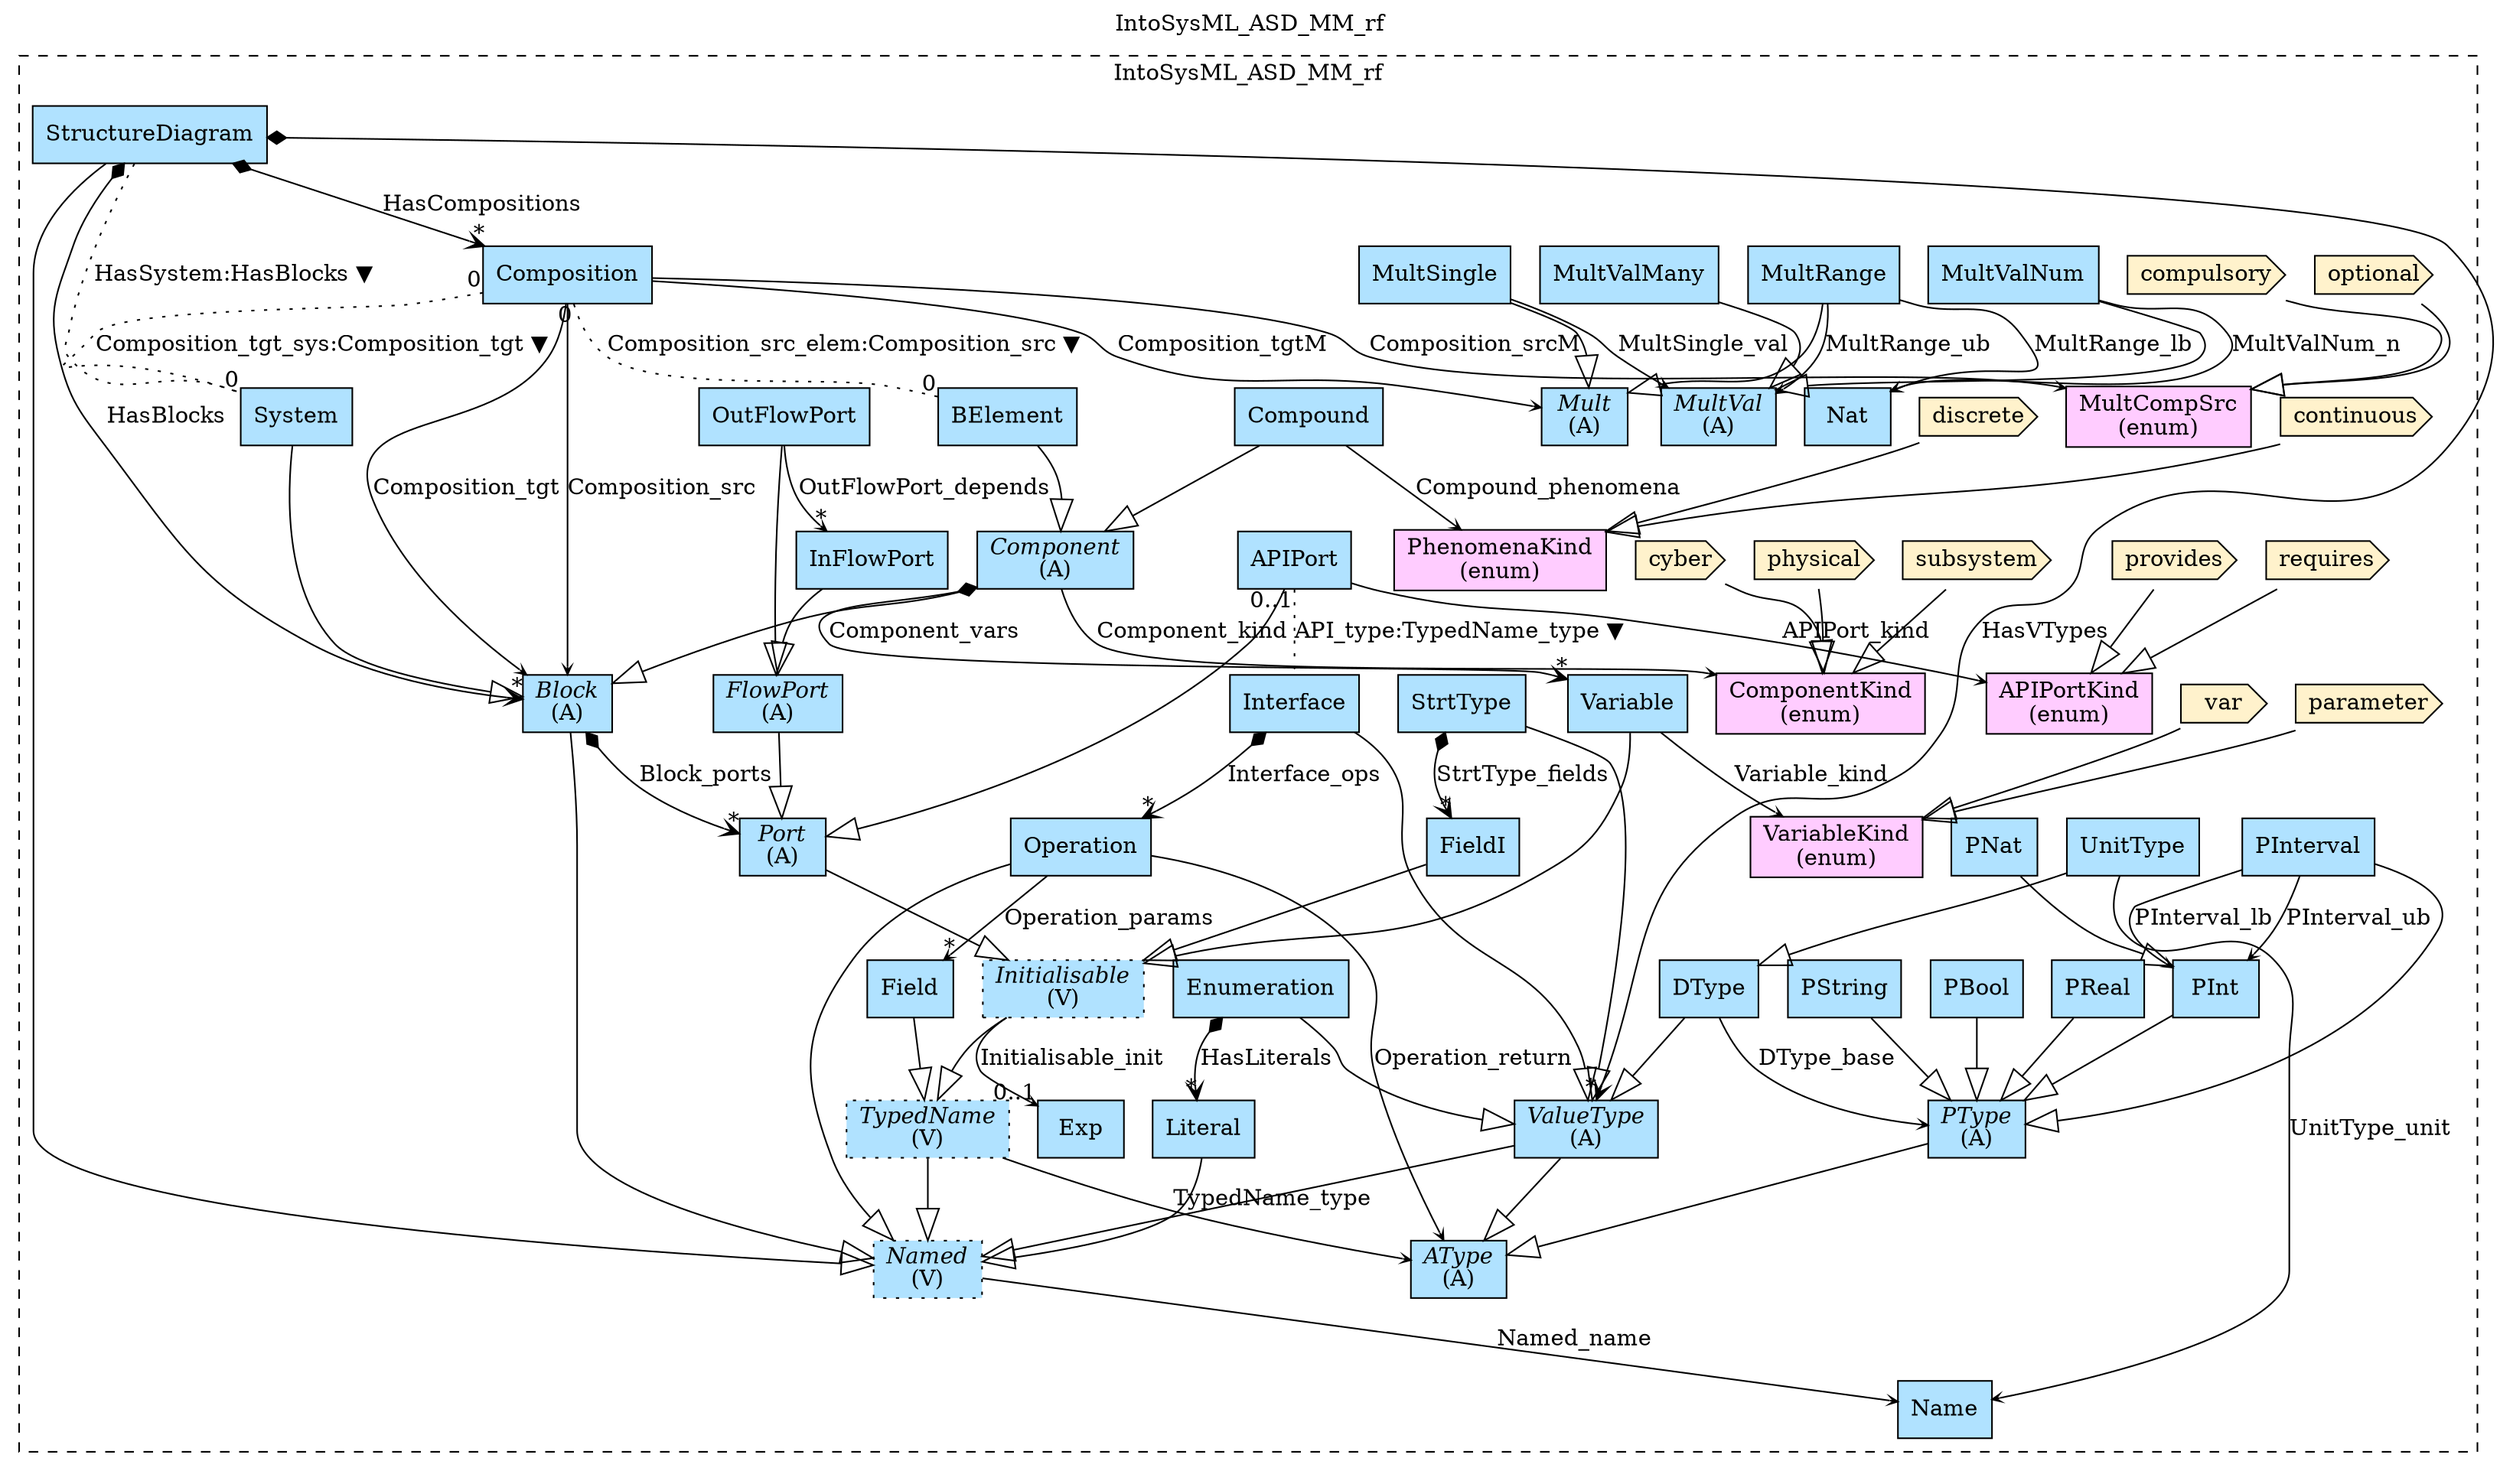 digraph {graph[label=IntoSysML_ASD_MM_rf,labelloc=tl,labelfontsize=12];
subgraph cluster_IntoSysML_ASD_MM_rf{style=dashed;label=IntoSysML_ASD_MM_rf;
"PNat"[shape=record,fillcolor=lightskyblue1,style = filled,label="PNat"];
"PReal"[shape=record,fillcolor=lightskyblue1,style = filled,label="PReal"];
"PBool"[shape=record,fillcolor=lightskyblue1,style = filled,label="PBool"];
"PString"[shape=record,fillcolor=lightskyblue1,style = filled,label="PString"];
"PInterval"[shape=record,fillcolor=lightskyblue1,style = filled,label="PInterval"];
"PInt"[shape=record,fillcolor=lightskyblue1,style = filled,label="PInt"];
"var"[shape=cds,fillcolor="#FFF2CC",style = filled,label="var"];
"parameter"[shape=cds,fillcolor="#FFF2CC",style = filled,label="parameter"];
"VariableKind"[shape=record,fillcolor="#FFCCFF",style = filled,label="VariableKind\l(enum)"];
"Exp"[shape=record,fillcolor=lightskyblue1,style = filled,label="Exp"];
"TypedName"[shape=record,fillcolor=lightskyblue1,style ="filled,dotted",label=<{<I>TypedName</I><br/>(V)}>];
"DType"[shape=record,fillcolor=lightskyblue1,style = filled,label="DType"];
"UnitType"[shape=record,fillcolor=lightskyblue1,style = filled,label="UnitType"];
"Enumeration"[shape=record,fillcolor=lightskyblue1,style = filled,label="Enumeration"];
"Literal"[shape=record,fillcolor=lightskyblue1,style = filled,label="Literal"];
"StrtType"[shape=record,fillcolor=lightskyblue1,style = filled,label="StrtType"];
"requires"[shape=cds,fillcolor="#FFF2CC",style = filled,label="requires"];
"provides"[shape=cds,fillcolor="#FFF2CC",style = filled,label="provides"];
"APIPortKind"[shape=record,fillcolor="#FFCCFF",style = filled,label="APIPortKind\l(enum)"];
"FlowPort"[shape=record,fillcolor=lightskyblue1,style = filled,label=<{<I>FlowPort</I><br/>(A)}>];
"OutFlowPort"[shape=record,fillcolor=lightskyblue1,style = filled,label="OutFlowPort"];
"InFlowPort"[shape=record,fillcolor=lightskyblue1,style = filled,label="InFlowPort"];
"Operation"[shape=record,fillcolor=lightskyblue1,style = filled,label="Operation"];
"cyber"[shape=cds,fillcolor="#FFF2CC",style = filled,label="cyber"];
"subsystem"[shape=cds,fillcolor="#FFF2CC",style = filled,label="subsystem"];
"physical"[shape=cds,fillcolor="#FFF2CC",style = filled,label="physical"];
"Component"[shape=record,fillcolor=lightskyblue1,style = filled,label=<{<I>Component</I><br/>(A)}>];
"ComponentKind"[shape=record,fillcolor="#FFCCFF",style = filled,label="ComponentKind\l(enum)"];
"discrete"[shape=cds,fillcolor="#FFF2CC",style = filled,label="discrete"];
"continuous"[shape=cds,fillcolor="#FFF2CC",style = filled,label="continuous"];
"Compound"[shape=record,fillcolor=lightskyblue1,style = filled,label="Compound"];
"PhenomenaKind"[shape=record,fillcolor="#FFCCFF",style = filled,label="PhenomenaKind\l(enum)"];
"optional"[shape=cds,fillcolor="#FFF2CC",style = filled,label="optional"];
"compulsory"[shape=cds,fillcolor="#FFF2CC",style = filled,label="compulsory"];
"MultCompSrc"[shape=record,fillcolor="#FFCCFF",style = filled,label="MultCompSrc\l(enum)"];
"Mult"[shape=record,fillcolor=lightskyblue1,style = filled,label=<{<I>Mult</I><br/>(A)}>];
"MultValMany"[shape=record,fillcolor=lightskyblue1,style = filled,label="MultValMany"];
"MultValNum"[shape=record,fillcolor=lightskyblue1,style = filled,label="MultValNum"];
"Nat"[shape=record,fillcolor=lightskyblue1,style = filled,label="Nat"];
"MultSingle"[shape=record,fillcolor=lightskyblue1,style = filled,label="MultSingle"];
"MultRange"[shape=record,fillcolor=lightskyblue1,style = filled,label="MultRange"];
"MultVal"[shape=record,fillcolor=lightskyblue1,style = filled,label=<{<I>MultVal</I><br/>(A)}>];
"FieldI"[shape=record,fillcolor=lightskyblue1,style = filled,label="FieldI"];
"PType"[shape=record,fillcolor=lightskyblue1,style = filled,label=<{<I>PType</I><br/>(A)}>];
"Name"[shape=record,fillcolor=lightskyblue1,style = filled,label="Name"];
"Initialisable"[shape=record,fillcolor=lightskyblue1,style ="filled,dotted",label=<{<I>Initialisable</I><br/>(V)}>];
"ValueType"[shape=record,fillcolor=lightskyblue1,style = filled,label=<{<I>ValueType</I><br/>(A)}>];
"AType"[shape=record,fillcolor=lightskyblue1,style = filled,label=<{<I>AType</I><br/>(A)}>];
"Named"[shape=record,fillcolor=lightskyblue1,style ="filled,dotted",label=<{<I>Named</I><br/>(V)}>];
"Field"[shape=record,fillcolor=lightskyblue1,style = filled,label="Field"];
"Port"[shape=record,fillcolor=lightskyblue1,style = filled,label=<{<I>Port</I><br/>(A)}>];
"Variable"[shape=record,fillcolor=lightskyblue1,style = filled,label="Variable"];
"Block"[shape=record,fillcolor=lightskyblue1,style = filled,label=<{<I>Block</I><br/>(A)}>];
"StructureDiagram"[shape=record,fillcolor=lightskyblue1,style = filled,label="StructureDiagram"];
"System"[shape=record,fillcolor=lightskyblue1,style = filled,label="System"];
"Composition"[shape=record,fillcolor=lightskyblue1,style = filled,label="Composition"];
"BElement"[shape=record,fillcolor=lightskyblue1,style = filled,label="BElement"];
"APIPort"[shape=record,fillcolor=lightskyblue1,style = filled,label="APIPort"];
"Interface"[shape=record,fillcolor=lightskyblue1,style = filled,label="Interface"];

"Named"->"Name"[label="Named_name",arrowhead=vee,headlabel="",arrowsize=.5];
"PNat"->"PInt"[arrowhead=onormal,arrowsize=2.0];
"PInt"->"PType"[arrowhead=onormal,arrowsize=2.0];
"PInterval"->"PType"[arrowhead=onormal,arrowsize=2.0];
"PReal"->"PType"[arrowhead=onormal,arrowsize=2.0];
"PBool"->"PType"[arrowhead=onormal,arrowsize=2.0];
"PString"->"PType"[arrowhead=onormal,arrowsize=2.0];
"PInterval"->"PInt"[label="PInterval_lb",arrowhead=vee,headlabel="",arrowsize=.5];
"PInterval"->"PInt"[label="PInterval_ub",arrowhead=vee,headlabel="",arrowsize=.5];
"PType"->"AType"[arrowhead=onormal,arrowsize=2.0];
"StructureDiagram"->"Block"[label="HasBlocks",arrowhead=vee,arrowtail=diamond,dir=both,headlabel="*"];
"StructureDiagram"->"ValueType"[label="HasVTypes",arrowhead=vee,arrowtail=diamond,dir=both,headlabel="*"];
"StructureDiagram"->"Composition"[label="HasCompositions",arrowhead=vee,arrowtail=diamond,dir=both,headlabel="*"];
"StructureDiagram"->"Named"[arrowhead=onormal,arrowsize=2.0];
"Block"->"Named"[arrowhead=onormal,arrowsize=2.0];
"ValueType"->"Named"[arrowhead=onormal,arrowsize=2.0];
"ValueType"->"AType"[arrowhead=onormal,arrowsize=2.0];
"var"->"VariableKind"[arrowhead=onormal,arrowsize=2.0];
"parameter"->"VariableKind"[arrowhead=onormal,arrowsize=2.0];
"Variable"->"VariableKind"[label="Variable_kind",arrowhead=vee,headlabel="",arrowsize=.5];
"TypedName"->"AType"[label="TypedName_type",arrowhead=vee,headlabel="",arrowsize=.5];
"Initialisable"->"Exp"[label="Initialisable_init",arrowhead=vee,headlabel="0..1",arrowsize=.5];
"TypedName"->"Named"[arrowhead=onormal,arrowsize=2.0];
"Field"->"TypedName"[arrowhead=onormal,arrowsize=2.0];
"Initialisable"->"TypedName"[arrowhead=onormal,arrowsize=2.0];
"FieldI"->"Initialisable"[arrowhead=onormal,arrowsize=2.0];
"Variable"->"Initialisable"[arrowhead=onormal,arrowsize=2.0];
"DType"->"PType"[label="DType_base",arrowhead=vee,headlabel="",arrowsize=.5];
"DType"->"ValueType"[arrowhead=onormal,arrowsize=2.0];
"UnitType"->"DType"[arrowhead=onormal,arrowsize=2.0];
"UnitType"->"Name"[label="UnitType_unit",arrowhead=vee,headlabel="",arrowsize=.5];
"Enumeration"->"Literal"[label="HasLiterals",arrowhead=vee,arrowtail=diamond,dir=both,headlabel="*"];
"Enumeration"->"ValueType"[arrowhead=onormal,arrowsize=2.0];
"StrtType"->"ValueType"[arrowhead=onormal,arrowsize=2.0];
"Literal"->"Named"[arrowhead=onormal,arrowsize=2.0];
"StrtType"->"FieldI"[label="StrtType_fields",arrowhead=vee,arrowtail=diamond,dir=both,headlabel="*"];
"requires"->"APIPortKind"[arrowhead=onormal,arrowsize=2.0];
"provides"->"APIPortKind"[arrowhead=onormal,arrowsize=2.0];
"APIPort"->"APIPortKind"[label="APIPort_kind",arrowhead=vee,headlabel="",arrowsize=.5];
"Port"->"Initialisable"[arrowhead=onormal,arrowsize=2.0];
"FlowPort"->"Port"[arrowhead=onormal,arrowsize=2.0];
"APIPort"->"Port"[arrowhead=onormal,arrowsize=2.0];
"InFlowPort"->"FlowPort"[arrowhead=onormal,arrowsize=2.0];
"OutFlowPort"->"FlowPort"[arrowhead=onormal,arrowsize=2.0];
"OutFlowPort"->"InFlowPort"[label="OutFlowPort_depends",arrowhead=vee,headlabel="*",arrowsize=.5];
"Interface"->"ValueType"[arrowhead=onormal,arrowsize=2.0];
"Operation"->"Named"[arrowhead=onormal,arrowsize=2.0];
"Interface"->"Operation"[label="Interface_ops",arrowhead=vee,arrowtail=diamond,dir=both,headlabel="*"];
"Operation"->"AType"[label="Operation_return",arrowhead=vee,headlabel="",arrowsize=.5];
"Operation"->"Field"[label="Operation_params",arrowhead=vee,headlabel="*",arrowsize=.5];
"System"->"Block"[arrowhead=onormal,arrowsize=2.0];
"Component"->"Block"[arrowhead=onormal,arrowsize=2.0];
"Block"->"Port"[label="Block_ports",arrowhead=vee,arrowtail=diamond,dir=both,headlabel="*"];
"Component"->"Variable"[label="Component_vars",arrowhead=vee,arrowtail=diamond,dir=both,headlabel="*"];
"Compound"->"Component"[arrowhead=onormal,arrowsize=2.0];
"BElement"->"Component"[arrowhead=onormal,arrowsize=2.0];
"cyber"->"ComponentKind"[arrowhead=onormal,arrowsize=2.0];
"subsystem"->"ComponentKind"[arrowhead=onormal,arrowsize=2.0];
"physical"->"ComponentKind"[arrowhead=onormal,arrowsize=2.0];
"Component"->"ComponentKind"[label="Component_kind",arrowhead=vee,headlabel="",arrowsize=.5];
"discrete"->"PhenomenaKind"[arrowhead=onormal,arrowsize=2.0];
"continuous"->"PhenomenaKind"[arrowhead=onormal,arrowsize=2.0];
"Compound"->"PhenomenaKind"[label="Compound_phenomena",arrowhead=vee,headlabel="",arrowsize=.5];
"Composition"->"Block"[label="Composition_src",arrowhead=vee,headlabel="",arrowsize=.5];
"Composition"->"Block"[label="Composition_tgt",arrowhead=vee,headlabel="",arrowsize=.5];
"optional"->"MultCompSrc"[arrowhead=onormal,arrowsize=2.0];
"compulsory"->"MultCompSrc"[arrowhead=onormal,arrowsize=2.0];
"Composition"->"MultCompSrc"[label="Composition_srcM",arrowhead=vee,headlabel="",arrowsize=.5];
"Composition"->"Mult"[label="Composition_tgtM",arrowhead=vee,headlabel="",arrowsize=.5];
"MultSingle"->"Mult"[arrowhead=onormal,arrowsize=2.0];
"MultRange"->"Mult"[arrowhead=onormal,arrowsize=2.0];
"MultValNum"->"MultVal"[arrowhead=onormal,arrowsize=2.0];
"MultValMany"->"MultVal"[arrowhead=onormal,arrowsize=2.0];
"MultRange"->"Nat"[label="MultRange_lb",arrowhead=vee,headlabel="",arrowsize=.5];
"MultValNum"->"Nat"[label="MultValNum_n",arrowhead=vee,headlabel="",arrowsize=.5];
"MultSingle"->"MultVal"[label="MultSingle_val",arrowhead=vee,headlabel="",arrowsize=.5];
"MultRange"->"MultVal"[label="MultRange_ub",arrowhead=vee,headlabel="",arrowsize=.5];
"StructureDiagram"->"System"[label="HasSystem:HasBlocks ▼",dir=none,taillabel="",headlabel="",style=dotted];
"Composition"->"System"[label="Composition_tgt_sys:Composition_tgt ▼",dir=none,taillabel="0",headlabel="0",style=dotted];
"Composition"->"BElement"[label="Composition_src_elem:Composition_src ▼",dir=none,taillabel="0",headlabel="0",style=dotted];
"APIPort"->"Interface"[label="API_type:TypedName_type ▼",dir=none,taillabel="0..1",headlabel="",style=dotted];

}
}